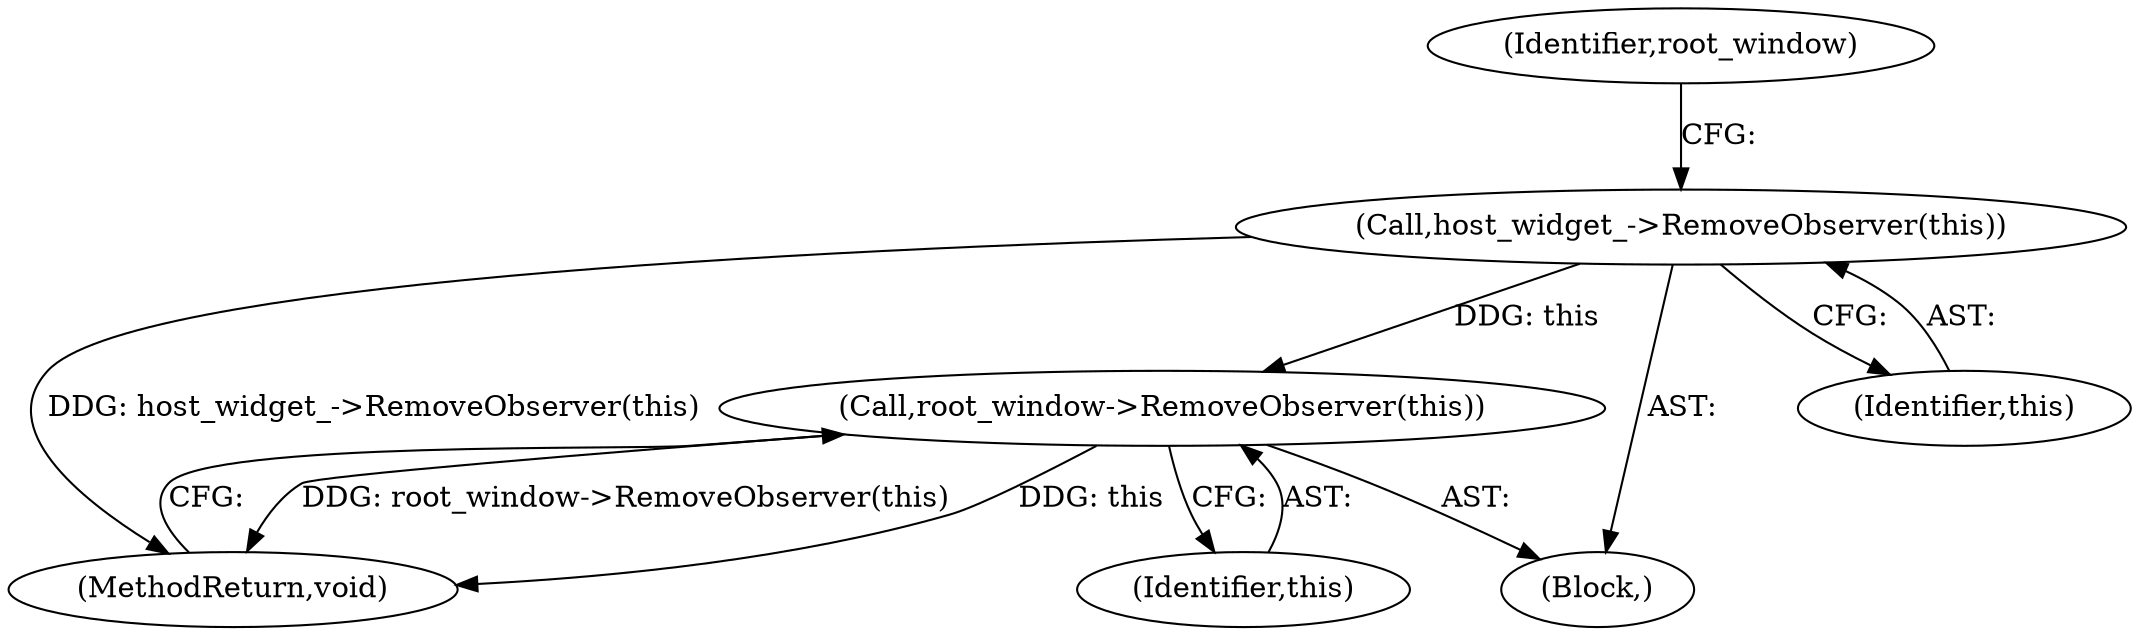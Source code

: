 digraph "0_Chrome_62b8b6e168a12263aab6b88dbef0b900cc37309f_13@API" {
"1000104" [label="(Call,host_widget_->RemoveObserver(this))"];
"1000112" [label="(Call,root_window->RemoveObserver(this))"];
"1000114" [label="(MethodReturn,void)"];
"1000112" [label="(Call,root_window->RemoveObserver(this))"];
"1000101" [label="(Block,)"];
"1000113" [label="(Identifier,this)"];
"1000104" [label="(Call,host_widget_->RemoveObserver(this))"];
"1000105" [label="(Identifier,this)"];
"1000108" [label="(Identifier,root_window)"];
"1000104" -> "1000101"  [label="AST: "];
"1000104" -> "1000105"  [label="CFG: "];
"1000105" -> "1000104"  [label="AST: "];
"1000108" -> "1000104"  [label="CFG: "];
"1000104" -> "1000114"  [label="DDG: host_widget_->RemoveObserver(this)"];
"1000104" -> "1000112"  [label="DDG: this"];
"1000112" -> "1000101"  [label="AST: "];
"1000112" -> "1000113"  [label="CFG: "];
"1000113" -> "1000112"  [label="AST: "];
"1000114" -> "1000112"  [label="CFG: "];
"1000112" -> "1000114"  [label="DDG: root_window->RemoveObserver(this)"];
"1000112" -> "1000114"  [label="DDG: this"];
}
